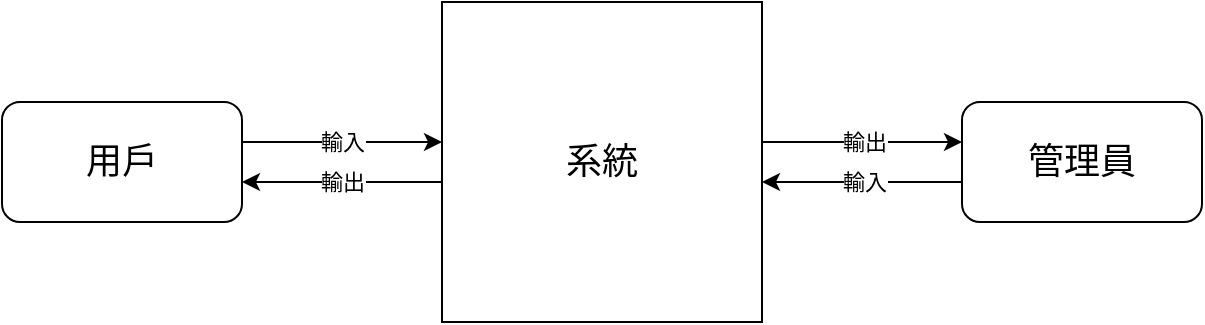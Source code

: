 <mxfile version="22.1.16" type="github">
  <diagram name="第 1 页" id="dCeueN2d1NS1oqaqGwD1">
    <mxGraphModel dx="1050" dy="522" grid="1" gridSize="10" guides="1" tooltips="1" connect="1" arrows="1" fold="1" page="1" pageScale="1" pageWidth="827" pageHeight="1169" math="0" shadow="0">
      <root>
        <mxCell id="0" />
        <mxCell id="1" parent="0" />
        <mxCell id="Kl9R1LlUCUuRrIrLVior-1" value="&lt;font style=&quot;font-size: 18px;&quot;&gt;系統&lt;/font&gt;" style="whiteSpace=wrap;html=1;aspect=fixed;" vertex="1" parent="1">
          <mxGeometry x="320" y="80" width="160" height="160" as="geometry" />
        </mxCell>
        <mxCell id="Kl9R1LlUCUuRrIrLVior-2" value="&lt;font style=&quot;font-size: 18px;&quot;&gt;用戶&lt;/font&gt;" style="rounded=1;whiteSpace=wrap;html=1;" vertex="1" parent="1">
          <mxGeometry x="100" y="130" width="120" height="60" as="geometry" />
        </mxCell>
        <mxCell id="Kl9R1LlUCUuRrIrLVior-3" value="&lt;font style=&quot;font-size: 18px;&quot;&gt;管理員&lt;/font&gt;" style="rounded=1;whiteSpace=wrap;html=1;" vertex="1" parent="1">
          <mxGeometry x="580" y="130" width="120" height="60" as="geometry" />
        </mxCell>
        <mxCell id="Kl9R1LlUCUuRrIrLVior-4" value="" style="endArrow=classic;html=1;rounded=0;" edge="1" parent="1">
          <mxGeometry relative="1" as="geometry">
            <mxPoint x="220" y="150" as="sourcePoint" />
            <mxPoint x="320" y="150" as="targetPoint" />
          </mxGeometry>
        </mxCell>
        <mxCell id="Kl9R1LlUCUuRrIrLVior-22" value="輸入" style="edgeLabel;html=1;align=center;verticalAlign=middle;resizable=0;points=[];" vertex="1" connectable="0" parent="Kl9R1LlUCUuRrIrLVior-4">
          <mxGeometry x="-0.02" y="2" relative="1" as="geometry">
            <mxPoint x="1" y="2" as="offset" />
          </mxGeometry>
        </mxCell>
        <mxCell id="Kl9R1LlUCUuRrIrLVior-10" value="" style="endArrow=classic;html=1;rounded=0;" edge="1" parent="1">
          <mxGeometry relative="1" as="geometry">
            <mxPoint x="320" y="170" as="sourcePoint" />
            <mxPoint x="220" y="170" as="targetPoint" />
          </mxGeometry>
        </mxCell>
        <mxCell id="Kl9R1LlUCUuRrIrLVior-23" value="輸出" style="edgeLabel;html=1;align=center;verticalAlign=middle;resizable=0;points=[];" vertex="1" connectable="0" parent="Kl9R1LlUCUuRrIrLVior-10">
          <mxGeometry relative="1" as="geometry">
            <mxPoint as="offset" />
          </mxGeometry>
        </mxCell>
        <mxCell id="Kl9R1LlUCUuRrIrLVior-24" value="" style="endArrow=classic;html=1;rounded=0;" edge="1" parent="1">
          <mxGeometry relative="1" as="geometry">
            <mxPoint x="480" y="150" as="sourcePoint" />
            <mxPoint x="580" y="150" as="targetPoint" />
          </mxGeometry>
        </mxCell>
        <mxCell id="Kl9R1LlUCUuRrIrLVior-26" value="輸出" style="edgeLabel;html=1;align=center;verticalAlign=middle;resizable=0;points=[];" vertex="1" connectable="0" parent="Kl9R1LlUCUuRrIrLVior-24">
          <mxGeometry x="0.02" relative="1" as="geometry">
            <mxPoint as="offset" />
          </mxGeometry>
        </mxCell>
        <mxCell id="Kl9R1LlUCUuRrIrLVior-27" value="" style="endArrow=classic;html=1;rounded=0;" edge="1" parent="1">
          <mxGeometry relative="1" as="geometry">
            <mxPoint x="580" y="170" as="sourcePoint" />
            <mxPoint x="480" y="170" as="targetPoint" />
          </mxGeometry>
        </mxCell>
        <mxCell id="Kl9R1LlUCUuRrIrLVior-31" value="輸入" style="edgeLabel;html=1;align=center;verticalAlign=middle;resizable=0;points=[];" vertex="1" connectable="0" parent="Kl9R1LlUCUuRrIrLVior-27">
          <mxGeometry x="-0.02" y="3" relative="1" as="geometry">
            <mxPoint y="-3" as="offset" />
          </mxGeometry>
        </mxCell>
      </root>
    </mxGraphModel>
  </diagram>
</mxfile>
